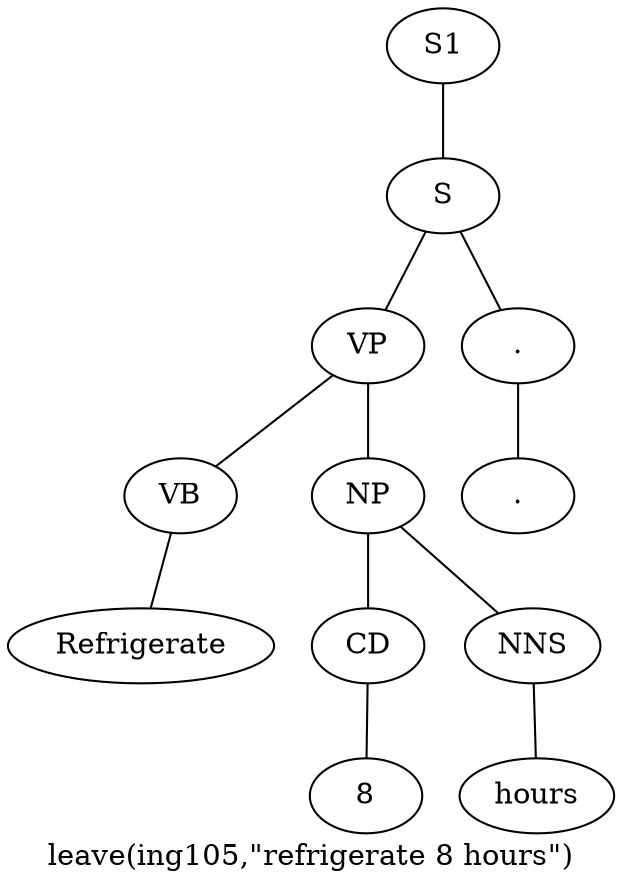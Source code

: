 graph SyntaxGraph {
	label = "leave(ing105,\"refrigerate 8 hours\")";
	Node0 [label="S1"];
	Node1 [label="S"];
	Node2 [label="VP"];
	Node3 [label="VB"];
	Node4 [label="Refrigerate"];
	Node5 [label="NP"];
	Node6 [label="CD"];
	Node7 [label="8"];
	Node8 [label="NNS"];
	Node9 [label="hours"];
	Node10 [label="."];
	Node11 [label="."];

	Node0 -- Node1;
	Node1 -- Node2;
	Node1 -- Node10;
	Node2 -- Node3;
	Node2 -- Node5;
	Node3 -- Node4;
	Node5 -- Node6;
	Node5 -- Node8;
	Node6 -- Node7;
	Node8 -- Node9;
	Node10 -- Node11;
}